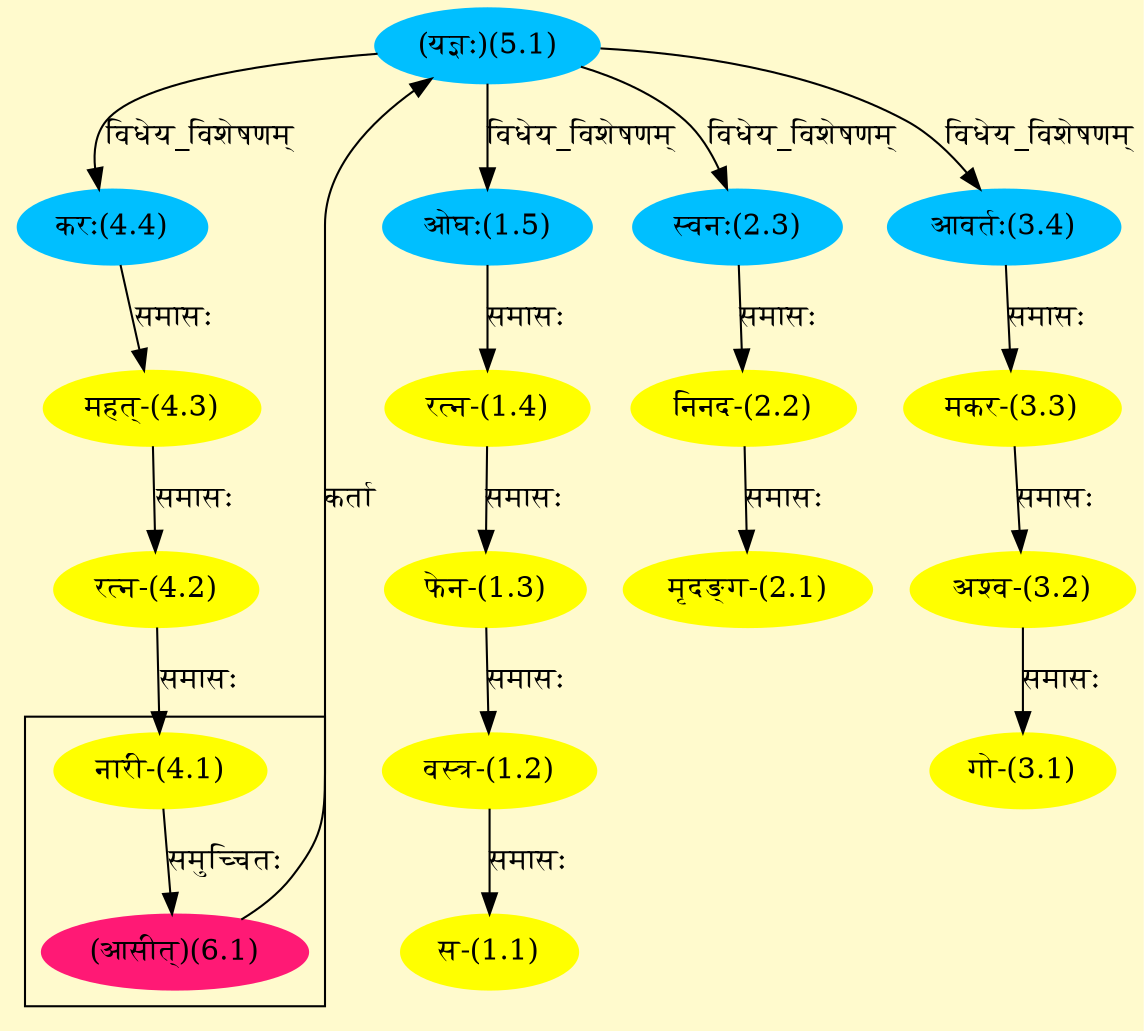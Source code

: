 digraph G{
rankdir=BT;
 compound=true;
 bgcolor="lemonchiffon1";

subgraph cluster_1{
Node6_1 [style=filled, color="#FF1975" label = "(आसीत्)(6.1)"]
Node4_1 [style=filled, color="#FFFF00" label = "नारी-(4.1)"]

}
Node1_1 [style=filled, color="#FFFF00" label = "स-(1.1)"]
Node1_2 [style=filled, color="#FFFF00" label = "वस्त्र-(1.2)"]
Node1_3 [style=filled, color="#FFFF00" label = "फेन-(1.3)"]
Node1_4 [style=filled, color="#FFFF00" label = "रत्न-(1.4)"]
Node1_5 [style=filled, color="#00BFFF" label = "ओघः(1.5)"]
Node5_1 [style=filled, color="#00BFFF" label = "(यज्ञः)(5.1)"]
Node2_1 [style=filled, color="#FFFF00" label = "मृदङ्ग-(2.1)"]
Node2_2 [style=filled, color="#FFFF00" label = "निनद-(2.2)"]
Node2_3 [style=filled, color="#00BFFF" label = "स्वनः(2.3)"]
Node3_1 [style=filled, color="#FFFF00" label = "गो-(3.1)"]
Node3_2 [style=filled, color="#FFFF00" label = "अश्व-(3.2)"]
Node3_3 [style=filled, color="#FFFF00" label = "मकर-(3.3)"]
Node3_4 [style=filled, color="#00BFFF" label = "आवर्तः(3.4)"]
Node4_1 [style=filled, color="#FFFF00" label = "नारी-(4.1)"]
Node4_2 [style=filled, color="#FFFF00" label = "रत्न-(4.2)"]
Node4_3 [style=filled, color="#FFFF00" label = "महत्-(4.3)"]
Node4_4 [style=filled, color="#00BFFF" label = "करः(4.4)"]
Node6_1 [style=filled, color="#FF1975" label = "(आसीत्)(6.1)"]
/* Start of Relations section */

Node1_1 -> Node1_2 [  label="समासः"  dir="back" ]
Node1_2 -> Node1_3 [  label="समासः"  dir="back" ]
Node1_3 -> Node1_4 [  label="समासः"  dir="back" ]
Node1_4 -> Node1_5 [  label="समासः"  dir="back" ]
Node1_5 -> Node5_1 [  label="विधेय_विशेषणम्"  dir="back" ]
Node2_1 -> Node2_2 [  label="समासः"  dir="back" ]
Node2_2 -> Node2_3 [  label="समासः"  dir="back" ]
Node2_3 -> Node5_1 [  label="विधेय_विशेषणम्"  dir="back" ]
Node3_1 -> Node3_2 [  label="समासः"  dir="back" ]
Node3_2 -> Node3_3 [  label="समासः"  dir="back" ]
Node3_3 -> Node3_4 [  label="समासः"  dir="back" ]
Node3_4 -> Node5_1 [  label="विधेय_विशेषणम्"  dir="back" ]
Node4_1 -> Node4_2 [  label="समासः"  dir="back" ]
Node4_2 -> Node4_3 [  label="समासः"  dir="back" ]
Node4_3 -> Node4_4 [  label="समासः"  dir="back" ]
Node4_4 -> Node5_1 [  label="विधेय_विशेषणम्"  dir="back" ]
Node5_1 -> Node6_1 [  label="कर्ता"  dir="back" ]
Node6_1 -> Node4_1 [  label="समुच्चितः"  dir="back" ]
}
